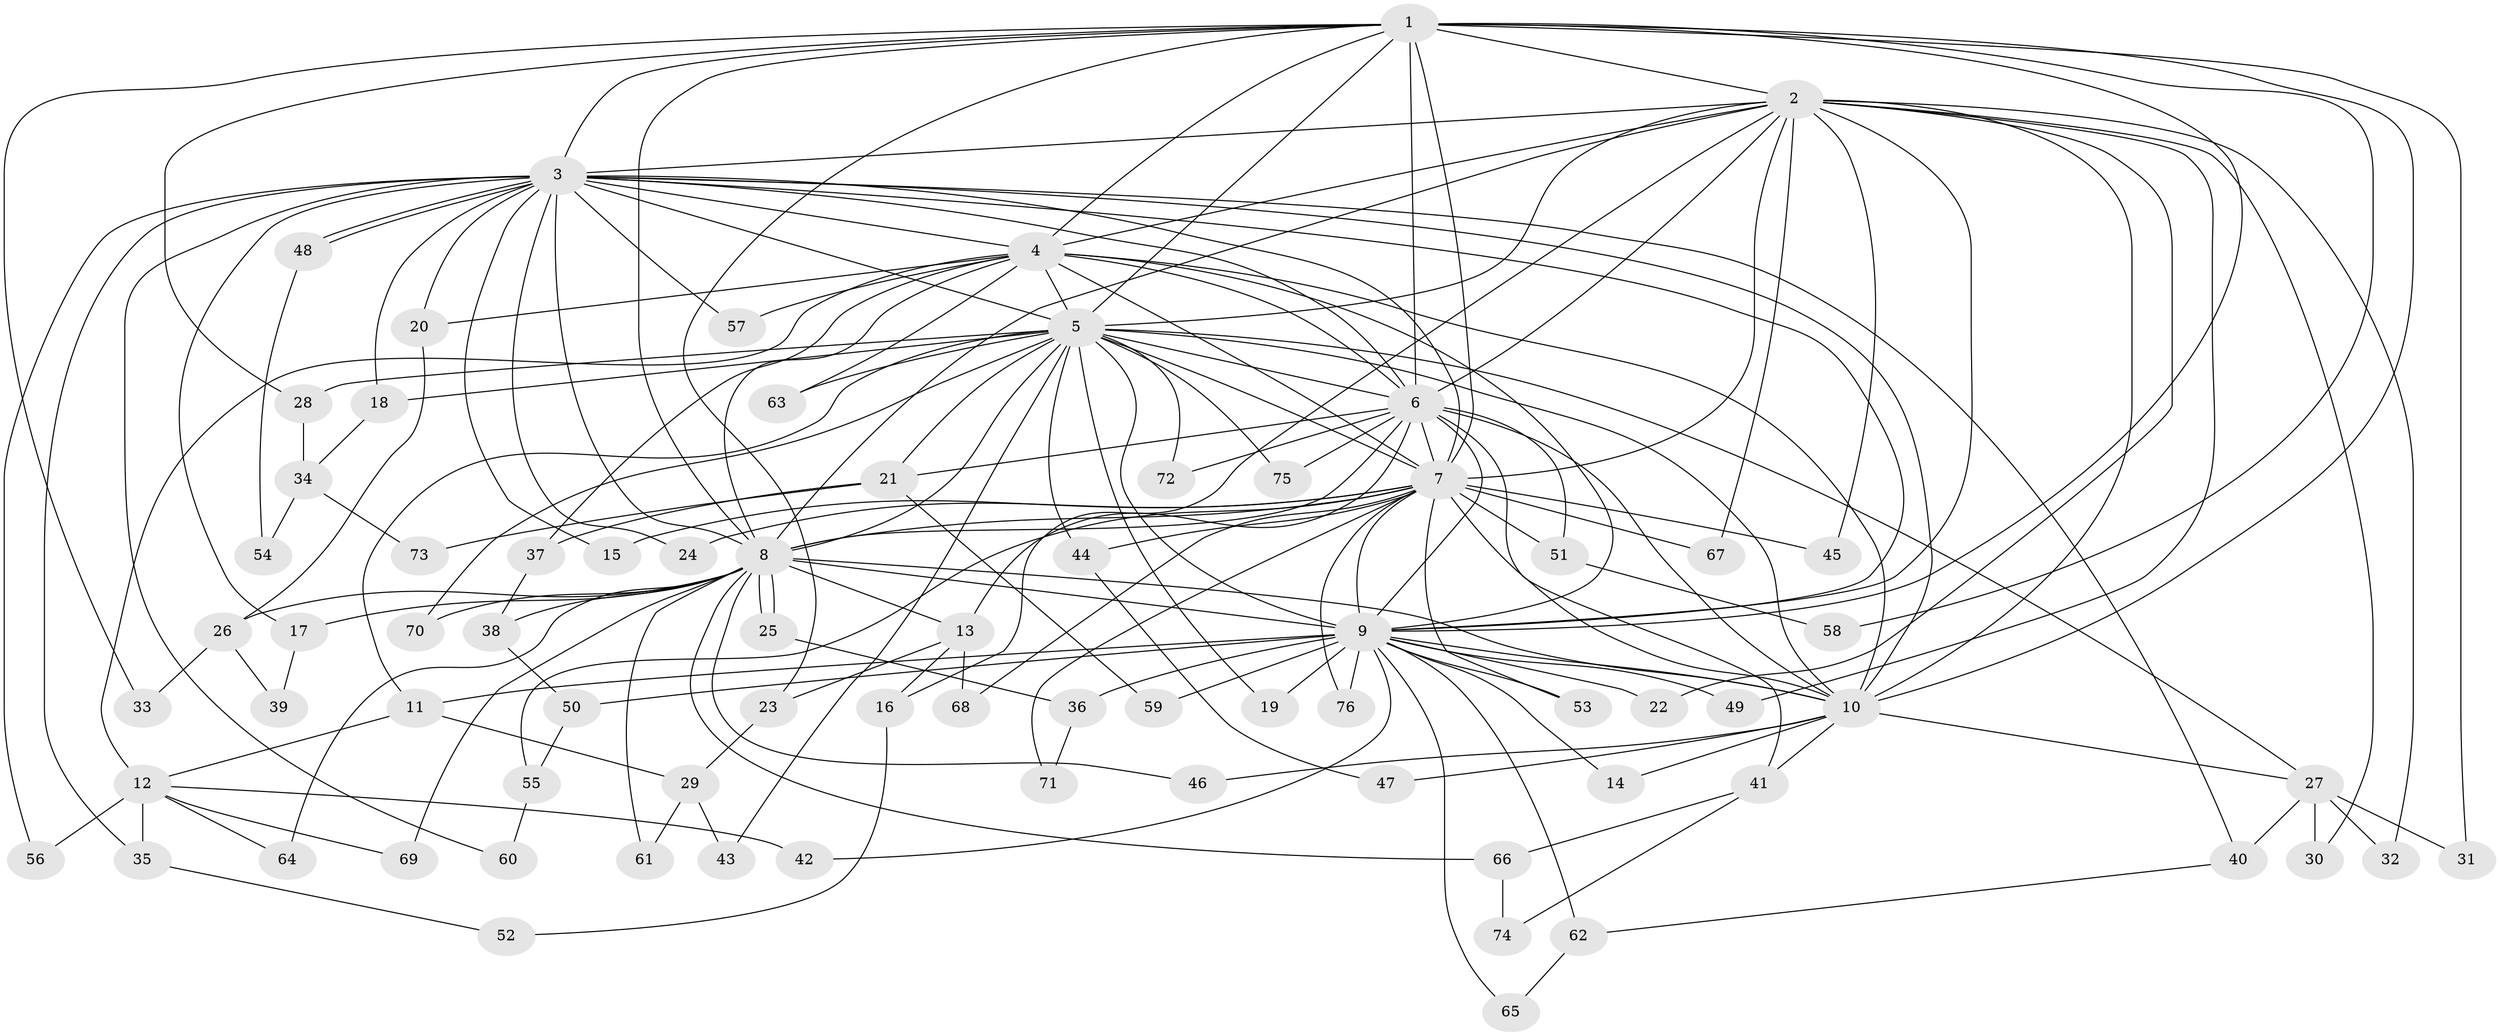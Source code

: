 // Generated by graph-tools (version 1.1) at 2025/46/03/09/25 04:46:45]
// undirected, 76 vertices, 177 edges
graph export_dot {
graph [start="1"]
  node [color=gray90,style=filled];
  1;
  2;
  3;
  4;
  5;
  6;
  7;
  8;
  9;
  10;
  11;
  12;
  13;
  14;
  15;
  16;
  17;
  18;
  19;
  20;
  21;
  22;
  23;
  24;
  25;
  26;
  27;
  28;
  29;
  30;
  31;
  32;
  33;
  34;
  35;
  36;
  37;
  38;
  39;
  40;
  41;
  42;
  43;
  44;
  45;
  46;
  47;
  48;
  49;
  50;
  51;
  52;
  53;
  54;
  55;
  56;
  57;
  58;
  59;
  60;
  61;
  62;
  63;
  64;
  65;
  66;
  67;
  68;
  69;
  70;
  71;
  72;
  73;
  74;
  75;
  76;
  1 -- 2;
  1 -- 3;
  1 -- 4;
  1 -- 5;
  1 -- 6;
  1 -- 7;
  1 -- 8;
  1 -- 9;
  1 -- 10;
  1 -- 23;
  1 -- 28;
  1 -- 31;
  1 -- 33;
  1 -- 58;
  2 -- 3;
  2 -- 4;
  2 -- 5;
  2 -- 6;
  2 -- 7;
  2 -- 8;
  2 -- 9;
  2 -- 10;
  2 -- 16;
  2 -- 22;
  2 -- 30;
  2 -- 32;
  2 -- 45;
  2 -- 49;
  2 -- 67;
  3 -- 4;
  3 -- 5;
  3 -- 6;
  3 -- 7;
  3 -- 8;
  3 -- 9;
  3 -- 10;
  3 -- 15;
  3 -- 17;
  3 -- 18;
  3 -- 20;
  3 -- 24;
  3 -- 35;
  3 -- 40;
  3 -- 48;
  3 -- 48;
  3 -- 56;
  3 -- 57;
  3 -- 60;
  4 -- 5;
  4 -- 6;
  4 -- 7;
  4 -- 8;
  4 -- 9;
  4 -- 10;
  4 -- 12;
  4 -- 20;
  4 -- 37;
  4 -- 57;
  4 -- 63;
  5 -- 6;
  5 -- 7;
  5 -- 8;
  5 -- 9;
  5 -- 10;
  5 -- 11;
  5 -- 18;
  5 -- 19;
  5 -- 21;
  5 -- 27;
  5 -- 28;
  5 -- 43;
  5 -- 44;
  5 -- 63;
  5 -- 70;
  5 -- 72;
  5 -- 75;
  6 -- 7;
  6 -- 8;
  6 -- 9;
  6 -- 10;
  6 -- 13;
  6 -- 21;
  6 -- 41;
  6 -- 51;
  6 -- 72;
  6 -- 75;
  7 -- 8;
  7 -- 9;
  7 -- 10;
  7 -- 15;
  7 -- 24;
  7 -- 44;
  7 -- 45;
  7 -- 51;
  7 -- 53;
  7 -- 55;
  7 -- 67;
  7 -- 68;
  7 -- 71;
  7 -- 76;
  8 -- 9;
  8 -- 10;
  8 -- 13;
  8 -- 17;
  8 -- 25;
  8 -- 25;
  8 -- 26;
  8 -- 38;
  8 -- 46;
  8 -- 61;
  8 -- 64;
  8 -- 66;
  8 -- 69;
  8 -- 70;
  9 -- 10;
  9 -- 11;
  9 -- 14;
  9 -- 19;
  9 -- 22;
  9 -- 36;
  9 -- 42;
  9 -- 49;
  9 -- 50;
  9 -- 53;
  9 -- 59;
  9 -- 62;
  9 -- 65;
  9 -- 76;
  10 -- 14;
  10 -- 27;
  10 -- 41;
  10 -- 46;
  10 -- 47;
  11 -- 12;
  11 -- 29;
  12 -- 35;
  12 -- 42;
  12 -- 56;
  12 -- 64;
  12 -- 69;
  13 -- 16;
  13 -- 23;
  13 -- 68;
  16 -- 52;
  17 -- 39;
  18 -- 34;
  20 -- 26;
  21 -- 37;
  21 -- 59;
  21 -- 73;
  23 -- 29;
  25 -- 36;
  26 -- 33;
  26 -- 39;
  27 -- 30;
  27 -- 31;
  27 -- 32;
  27 -- 40;
  28 -- 34;
  29 -- 43;
  29 -- 61;
  34 -- 54;
  34 -- 73;
  35 -- 52;
  36 -- 71;
  37 -- 38;
  38 -- 50;
  40 -- 62;
  41 -- 66;
  41 -- 74;
  44 -- 47;
  48 -- 54;
  50 -- 55;
  51 -- 58;
  55 -- 60;
  62 -- 65;
  66 -- 74;
}
